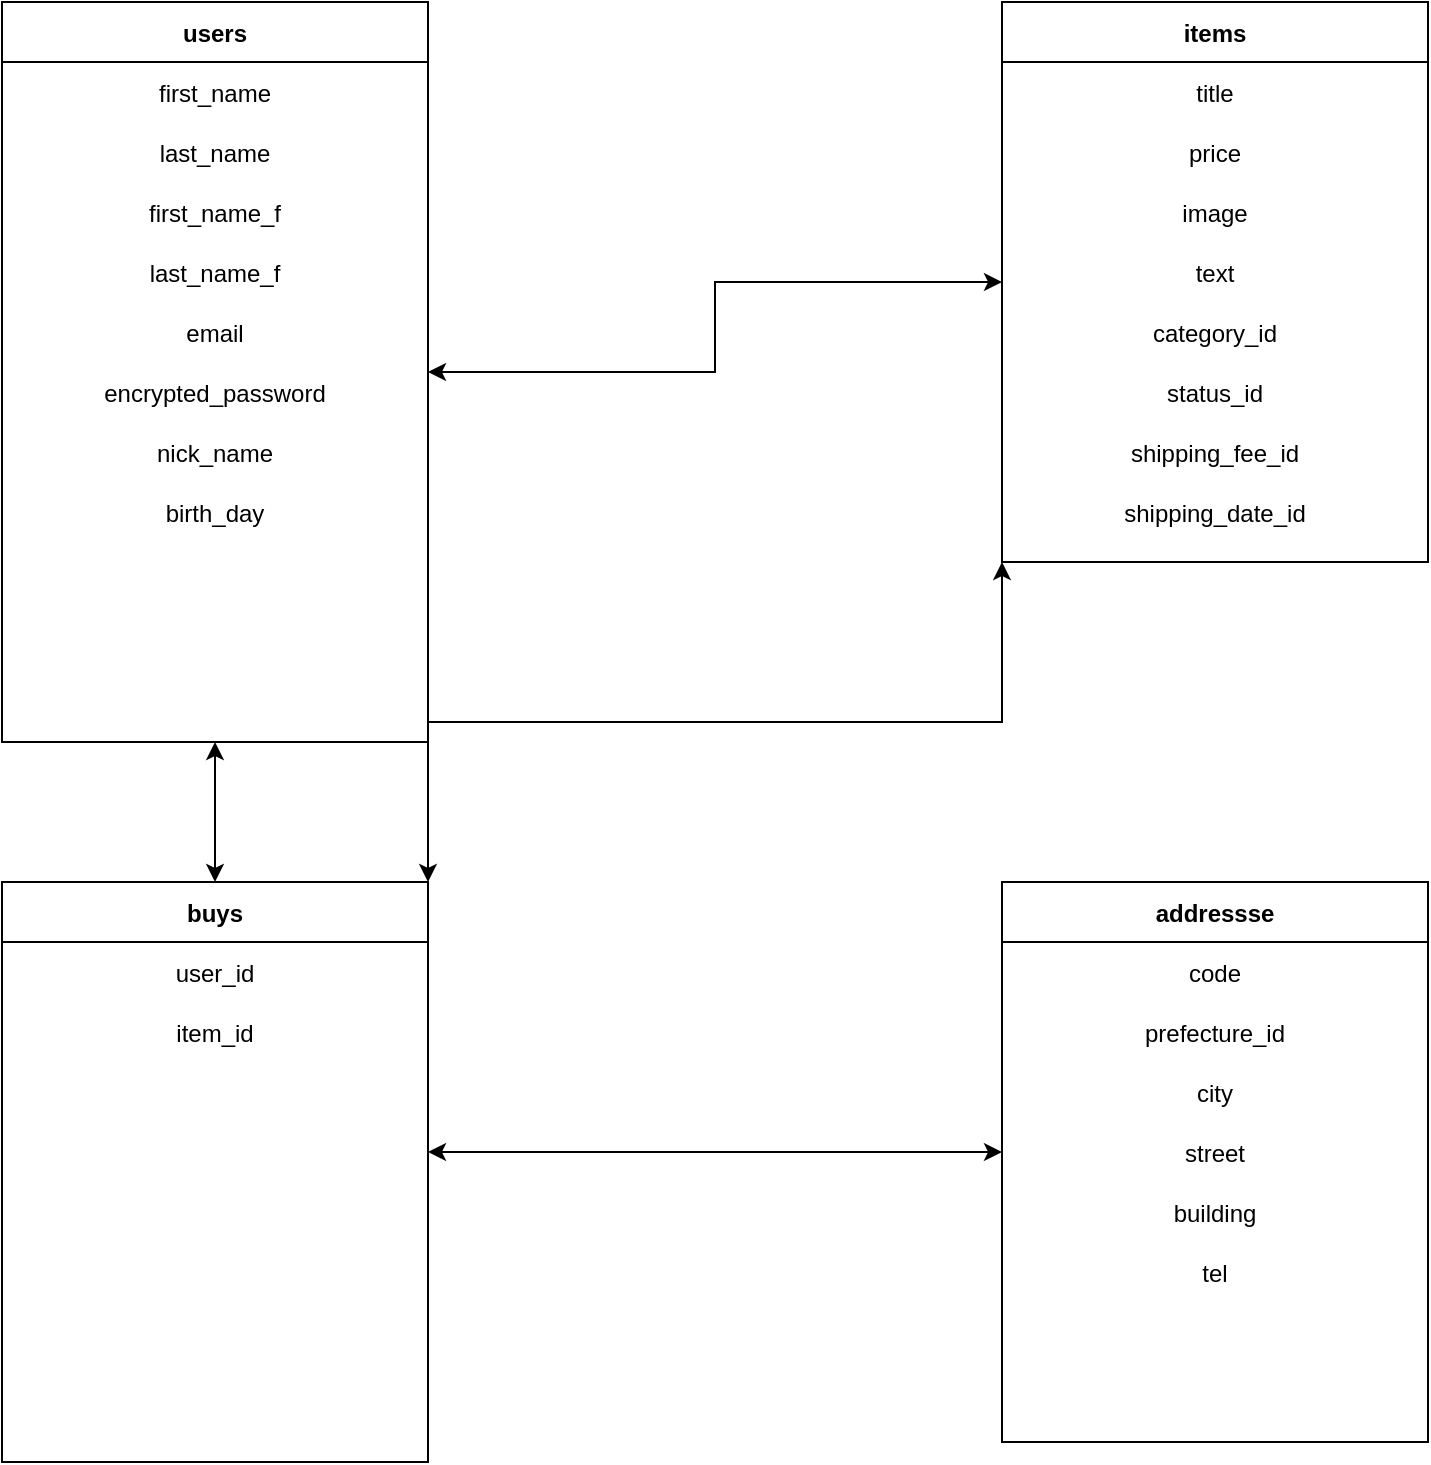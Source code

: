 <mxfile version="13.10.0" type="embed">
    <diagram id="zbvTSzPSESJno6DsbEFA" name="Page-1">
        <mxGraphModel dx="1313" dy="1039" grid="1" gridSize="10" guides="1" tooltips="1" connect="1" arrows="1" fold="1" page="1" pageScale="1" pageWidth="827" pageHeight="1169" math="0" shadow="0">
            <root>
                <mxCell id="0"/>
                <mxCell id="1" parent="0"/>
                <mxCell id="160" value="" style="edgeStyle=orthogonalEdgeStyle;rounded=0;orthogonalLoop=1;jettySize=auto;html=1;startArrow=classic;startFill=1;" edge="1" parent="1" source="102" target="143">
                    <mxGeometry relative="1" as="geometry"/>
                </mxCell>
                <mxCell id="196" value="" style="edgeStyle=orthogonalEdgeStyle;rounded=0;orthogonalLoop=1;jettySize=auto;html=1;startArrow=classic;startFill=1;" edge="1" parent="1" source="102" target="179">
                    <mxGeometry relative="1" as="geometry"/>
                </mxCell>
                <mxCell id="102" value="users" style="shape=table;startSize=30;container=1;collapsible=1;childLayout=tableLayout;fixedRows=1;rowLines=0;fontStyle=1;align=center;resizeLast=1;" vertex="1" parent="1">
                    <mxGeometry x="-760" y="120" width="213" height="370" as="geometry"/>
                </mxCell>
                <mxCell id="200" style="shape=partialRectangle;collapsible=0;dropTarget=0;pointerEvents=0;fillColor=none;top=0;left=0;bottom=0;right=0;points=[[0,0.5],[1,0.5]];portConstraint=eastwest;" vertex="1" parent="102">
                    <mxGeometry y="30" width="213" height="30" as="geometry"/>
                </mxCell>
                <mxCell id="201" value="first_name" style="shape=partialRectangle;connectable=0;fillColor=none;top=0;left=0;bottom=0;right=0;editable=1;overflow=hidden;align=center;" vertex="1" parent="200">
                    <mxGeometry width="213" height="30" as="geometry"/>
                </mxCell>
                <mxCell id="202" style="shape=partialRectangle;collapsible=0;dropTarget=0;pointerEvents=0;fillColor=none;top=0;left=0;bottom=0;right=0;points=[[0,0.5],[1,0.5]];portConstraint=eastwest;" vertex="1" parent="102">
                    <mxGeometry y="60" width="213" height="30" as="geometry"/>
                </mxCell>
                <mxCell id="203" value="last_name" style="shape=partialRectangle;connectable=0;fillColor=none;top=0;left=0;bottom=0;right=0;editable=1;overflow=hidden;align=center;" vertex="1" parent="202">
                    <mxGeometry width="213" height="30" as="geometry"/>
                </mxCell>
                <mxCell id="120" value="" style="shape=partialRectangle;collapsible=0;dropTarget=0;pointerEvents=0;fillColor=none;top=0;left=0;bottom=0;right=0;points=[[0,0.5],[1,0.5]];portConstraint=eastwest;" vertex="1" parent="102">
                    <mxGeometry y="90" width="213" height="30" as="geometry"/>
                </mxCell>
                <mxCell id="121" value="first_name_f" style="shape=partialRectangle;connectable=0;fillColor=none;top=0;left=0;bottom=0;right=0;editable=1;overflow=hidden;align=center;" vertex="1" parent="120">
                    <mxGeometry width="213" height="30" as="geometry"/>
                </mxCell>
                <mxCell id="204" style="shape=partialRectangle;collapsible=0;dropTarget=0;pointerEvents=0;fillColor=none;top=0;left=0;bottom=0;right=0;points=[[0,0.5],[1,0.5]];portConstraint=eastwest;" vertex="1" parent="102">
                    <mxGeometry y="120" width="213" height="30" as="geometry"/>
                </mxCell>
                <mxCell id="205" value="last_name_f" style="shape=partialRectangle;connectable=0;fillColor=none;top=0;left=0;bottom=0;right=0;editable=1;overflow=hidden;align=center;" vertex="1" parent="204">
                    <mxGeometry width="213" height="30" as="geometry"/>
                </mxCell>
                <mxCell id="131" value="" style="shape=partialRectangle;collapsible=0;dropTarget=0;pointerEvents=0;fillColor=none;top=0;left=0;bottom=0;right=0;points=[[0,0.5],[1,0.5]];portConstraint=eastwest;" vertex="1" parent="102">
                    <mxGeometry y="150" width="213" height="30" as="geometry"/>
                </mxCell>
                <mxCell id="132" value="email" style="shape=partialRectangle;connectable=0;fillColor=none;top=0;left=0;bottom=0;right=0;editable=1;overflow=hidden;" vertex="1" parent="131">
                    <mxGeometry width="213" height="30" as="geometry"/>
                </mxCell>
                <mxCell id="139" style="shape=partialRectangle;collapsible=0;dropTarget=0;pointerEvents=0;fillColor=none;top=0;left=0;bottom=0;right=0;points=[[0,0.5],[1,0.5]];portConstraint=eastwest;" vertex="1" parent="102">
                    <mxGeometry y="180" width="213" height="30" as="geometry"/>
                </mxCell>
                <mxCell id="140" value="encrypted_password" style="shape=partialRectangle;connectable=0;fillColor=none;top=0;left=0;bottom=0;right=0;fontStyle=0;overflow=hidden;" vertex="1" parent="139">
                    <mxGeometry width="213" height="30" as="geometry"/>
                </mxCell>
                <mxCell id="137" style="shape=partialRectangle;collapsible=0;dropTarget=0;pointerEvents=0;fillColor=none;top=0;left=0;bottom=0;right=0;points=[[0,0.5],[1,0.5]];portConstraint=eastwest;" vertex="1" parent="102">
                    <mxGeometry y="210" width="213" height="30" as="geometry"/>
                </mxCell>
                <mxCell id="138" value="nick_name" style="shape=partialRectangle;connectable=0;fillColor=none;top=0;left=0;bottom=0;right=0;fontStyle=0;overflow=hidden;" vertex="1" parent="137">
                    <mxGeometry width="213" height="30" as="geometry"/>
                </mxCell>
                <mxCell id="135" style="shape=partialRectangle;collapsible=0;dropTarget=0;pointerEvents=0;fillColor=none;top=0;left=0;bottom=0;right=0;points=[[0,0.5],[1,0.5]];portConstraint=eastwest;" vertex="1" parent="102">
                    <mxGeometry y="240" width="213" height="30" as="geometry"/>
                </mxCell>
                <mxCell id="136" value="birth_day" style="shape=partialRectangle;connectable=0;fillColor=none;top=0;left=0;bottom=0;right=0;fontStyle=0;overflow=hidden;" vertex="1" parent="135">
                    <mxGeometry width="213" height="30" as="geometry"/>
                </mxCell>
                <mxCell id="103" value="" style="shape=partialRectangle;collapsible=0;dropTarget=0;pointerEvents=0;fillColor=none;top=0;left=0;bottom=0;right=0;points=[[0,0.5],[1,0.5]];portConstraint=eastwest;" vertex="1" parent="102">
                    <mxGeometry y="270" width="213" height="30" as="geometry"/>
                </mxCell>
                <mxCell id="104" value="" style="shape=partialRectangle;connectable=0;fillColor=none;top=0;left=0;bottom=0;right=0;fontStyle=0;overflow=hidden;" vertex="1" parent="103">
                    <mxGeometry width="213" height="30" as="geometry"/>
                </mxCell>
                <mxCell id="141" style="shape=partialRectangle;collapsible=0;dropTarget=0;pointerEvents=0;fillColor=none;top=0;left=0;bottom=0;right=0;points=[[0,0.5],[1,0.5]];portConstraint=eastwest;" vertex="1" parent="102">
                    <mxGeometry y="300" width="213" height="30" as="geometry"/>
                </mxCell>
                <mxCell id="142" value="" style="shape=partialRectangle;connectable=0;fillColor=none;top=0;left=0;bottom=0;right=0;fontStyle=0;overflow=hidden;" vertex="1" parent="141">
                    <mxGeometry width="213" height="30" as="geometry"/>
                </mxCell>
                <mxCell id="133" style="shape=partialRectangle;collapsible=0;dropTarget=0;pointerEvents=0;fillColor=none;top=0;left=0;bottom=0;right=0;points=[[0,0.5],[1,0.5]];portConstraint=eastwest;" vertex="1" parent="102">
                    <mxGeometry y="330" width="213" height="30" as="geometry"/>
                </mxCell>
                <mxCell id="134" style="shape=partialRectangle;connectable=0;fillColor=none;top=0;left=0;bottom=0;right=0;fontStyle=1;overflow=hidden;" vertex="1" parent="133">
                    <mxGeometry width="213" height="30" as="geometry"/>
                </mxCell>
                <mxCell id="143" value="items" style="shape=table;startSize=30;container=1;collapsible=1;childLayout=tableLayout;fixedRows=1;rowLines=0;fontStyle=1;align=center;resizeLast=1;" vertex="1" parent="1">
                    <mxGeometry x="-260" y="120" width="213" height="280" as="geometry"/>
                </mxCell>
                <mxCell id="144" value="" style="shape=partialRectangle;collapsible=0;dropTarget=0;pointerEvents=0;fillColor=none;top=0;left=0;bottom=0;right=0;points=[[0,0.5],[1,0.5]];portConstraint=eastwest;" vertex="1" parent="143">
                    <mxGeometry y="30" width="213" height="30" as="geometry"/>
                </mxCell>
                <mxCell id="145" value="title" style="shape=partialRectangle;connectable=0;fillColor=none;top=0;left=0;bottom=0;right=0;editable=1;overflow=hidden;" vertex="1" parent="144">
                    <mxGeometry width="213" height="30" as="geometry"/>
                </mxCell>
                <mxCell id="146" value="" style="shape=partialRectangle;collapsible=0;dropTarget=0;pointerEvents=0;fillColor=none;top=0;left=0;bottom=0;right=0;points=[[0,0.5],[1,0.5]];portConstraint=eastwest;" vertex="1" parent="143">
                    <mxGeometry y="60" width="213" height="30" as="geometry"/>
                </mxCell>
                <mxCell id="147" value="price" style="shape=partialRectangle;connectable=0;fillColor=none;top=0;left=0;bottom=0;right=0;editable=1;overflow=hidden;" vertex="1" parent="146">
                    <mxGeometry width="213" height="30" as="geometry"/>
                </mxCell>
                <mxCell id="148" value="" style="shape=partialRectangle;collapsible=0;dropTarget=0;pointerEvents=0;fillColor=none;top=0;left=0;bottom=0;right=0;points=[[0,0.5],[1,0.5]];portConstraint=eastwest;" vertex="1" parent="143">
                    <mxGeometry y="90" width="213" height="30" as="geometry"/>
                </mxCell>
                <mxCell id="149" value="image" style="shape=partialRectangle;connectable=0;fillColor=none;top=0;left=0;bottom=0;right=0;fontStyle=0;overflow=hidden;" vertex="1" parent="148">
                    <mxGeometry width="213" height="30" as="geometry"/>
                </mxCell>
                <mxCell id="150" style="shape=partialRectangle;collapsible=0;dropTarget=0;pointerEvents=0;fillColor=none;top=0;left=0;bottom=0;right=0;points=[[0,0.5],[1,0.5]];portConstraint=eastwest;" vertex="1" parent="143">
                    <mxGeometry y="120" width="213" height="30" as="geometry"/>
                </mxCell>
                <mxCell id="151" value="text" style="shape=partialRectangle;connectable=0;fillColor=none;top=0;left=0;bottom=0;right=0;fontStyle=0;overflow=hidden;" vertex="1" parent="150">
                    <mxGeometry width="213" height="30" as="geometry"/>
                </mxCell>
                <mxCell id="152" style="shape=partialRectangle;collapsible=0;dropTarget=0;pointerEvents=0;fillColor=none;top=0;left=0;bottom=0;right=0;points=[[0,0.5],[1,0.5]];portConstraint=eastwest;" vertex="1" parent="143">
                    <mxGeometry y="150" width="213" height="30" as="geometry"/>
                </mxCell>
                <mxCell id="153" value="category_id" style="shape=partialRectangle;connectable=0;fillColor=none;top=0;left=0;bottom=0;right=0;fontStyle=0;overflow=hidden;" vertex="1" parent="152">
                    <mxGeometry width="213" height="30" as="geometry"/>
                </mxCell>
                <mxCell id="154" style="shape=partialRectangle;collapsible=0;dropTarget=0;pointerEvents=0;fillColor=none;top=0;left=0;bottom=0;right=0;points=[[0,0.5],[1,0.5]];portConstraint=eastwest;" vertex="1" parent="143">
                    <mxGeometry y="180" width="213" height="30" as="geometry"/>
                </mxCell>
                <mxCell id="155" value="status_id" style="shape=partialRectangle;connectable=0;fillColor=none;top=0;left=0;bottom=0;right=0;fontStyle=0;overflow=hidden;" vertex="1" parent="154">
                    <mxGeometry width="213" height="30" as="geometry"/>
                </mxCell>
                <mxCell id="156" style="shape=partialRectangle;collapsible=0;dropTarget=0;pointerEvents=0;fillColor=none;top=0;left=0;bottom=0;right=0;points=[[0,0.5],[1,0.5]];portConstraint=eastwest;" vertex="1" parent="143">
                    <mxGeometry y="210" width="213" height="30" as="geometry"/>
                </mxCell>
                <mxCell id="157" value="shipping_fee_id" style="shape=partialRectangle;connectable=0;fillColor=none;top=0;left=0;bottom=0;right=0;fontStyle=0;overflow=hidden;" vertex="1" parent="156">
                    <mxGeometry width="213" height="30" as="geometry"/>
                </mxCell>
                <mxCell id="158" style="shape=partialRectangle;collapsible=0;dropTarget=0;pointerEvents=0;fillColor=none;top=0;left=0;bottom=0;right=0;points=[[0,0.5],[1,0.5]];portConstraint=eastwest;" vertex="1" parent="143">
                    <mxGeometry y="240" width="213" height="30" as="geometry"/>
                </mxCell>
                <mxCell id="159" value="shipping_date_id" style="shape=partialRectangle;connectable=0;fillColor=none;top=0;left=0;bottom=0;right=0;fontStyle=0;overflow=hidden;" vertex="1" parent="158">
                    <mxGeometry width="213" height="30" as="geometry"/>
                </mxCell>
                <mxCell id="161" value="addressse" style="shape=table;startSize=30;container=1;collapsible=1;childLayout=tableLayout;fixedRows=1;rowLines=0;fontStyle=1;align=center;resizeLast=1;" vertex="1" parent="1">
                    <mxGeometry x="-260" y="560" width="213" height="280" as="geometry"/>
                </mxCell>
                <mxCell id="162" value="" style="shape=partialRectangle;collapsible=0;dropTarget=0;pointerEvents=0;fillColor=none;top=0;left=0;bottom=0;right=0;points=[[0,0.5],[1,0.5]];portConstraint=eastwest;" vertex="1" parent="161">
                    <mxGeometry y="30" width="213" height="30" as="geometry"/>
                </mxCell>
                <mxCell id="163" value="code" style="shape=partialRectangle;connectable=0;fillColor=none;top=0;left=0;bottom=0;right=0;editable=1;overflow=hidden;" vertex="1" parent="162">
                    <mxGeometry width="213" height="30" as="geometry"/>
                </mxCell>
                <mxCell id="164" value="" style="shape=partialRectangle;collapsible=0;dropTarget=0;pointerEvents=0;fillColor=none;top=0;left=0;bottom=0;right=0;points=[[0,0.5],[1,0.5]];portConstraint=eastwest;" vertex="1" parent="161">
                    <mxGeometry y="60" width="213" height="30" as="geometry"/>
                </mxCell>
                <mxCell id="165" value="prefecture_id" style="shape=partialRectangle;connectable=0;fillColor=none;top=0;left=0;bottom=0;right=0;editable=1;overflow=hidden;" vertex="1" parent="164">
                    <mxGeometry width="213" height="30" as="geometry"/>
                </mxCell>
                <mxCell id="166" value="" style="shape=partialRectangle;collapsible=0;dropTarget=0;pointerEvents=0;fillColor=none;top=0;left=0;bottom=0;right=0;points=[[0,0.5],[1,0.5]];portConstraint=eastwest;" vertex="1" parent="161">
                    <mxGeometry y="90" width="213" height="30" as="geometry"/>
                </mxCell>
                <mxCell id="167" value="city" style="shape=partialRectangle;connectable=0;fillColor=none;top=0;left=0;bottom=0;right=0;fontStyle=0;overflow=hidden;" vertex="1" parent="166">
                    <mxGeometry width="213" height="30" as="geometry"/>
                </mxCell>
                <mxCell id="168" style="shape=partialRectangle;collapsible=0;dropTarget=0;pointerEvents=0;fillColor=none;top=0;left=0;bottom=0;right=0;points=[[0,0.5],[1,0.5]];portConstraint=eastwest;" vertex="1" parent="161">
                    <mxGeometry y="120" width="213" height="30" as="geometry"/>
                </mxCell>
                <mxCell id="169" value="street" style="shape=partialRectangle;connectable=0;fillColor=none;top=0;left=0;bottom=0;right=0;fontStyle=0;overflow=hidden;" vertex="1" parent="168">
                    <mxGeometry width="213" height="30" as="geometry"/>
                </mxCell>
                <mxCell id="170" style="shape=partialRectangle;collapsible=0;dropTarget=0;pointerEvents=0;fillColor=none;top=0;left=0;bottom=0;right=0;points=[[0,0.5],[1,0.5]];portConstraint=eastwest;" vertex="1" parent="161">
                    <mxGeometry y="150" width="213" height="30" as="geometry"/>
                </mxCell>
                <mxCell id="171" value="building" style="shape=partialRectangle;connectable=0;fillColor=none;top=0;left=0;bottom=0;right=0;fontStyle=0;overflow=hidden;" vertex="1" parent="170">
                    <mxGeometry width="213" height="30" as="geometry"/>
                </mxCell>
                <mxCell id="172" style="shape=partialRectangle;collapsible=0;dropTarget=0;pointerEvents=0;fillColor=none;top=0;left=0;bottom=0;right=0;points=[[0,0.5],[1,0.5]];portConstraint=eastwest;" vertex="1" parent="161">
                    <mxGeometry y="180" width="213" height="30" as="geometry"/>
                </mxCell>
                <mxCell id="173" value="tel" style="shape=partialRectangle;connectable=0;fillColor=none;top=0;left=0;bottom=0;right=0;fontStyle=0;overflow=hidden;" vertex="1" parent="172">
                    <mxGeometry width="213" height="30" as="geometry"/>
                </mxCell>
                <mxCell id="174" style="shape=partialRectangle;collapsible=0;dropTarget=0;pointerEvents=0;fillColor=none;top=0;left=0;bottom=0;right=0;points=[[0,0.5],[1,0.5]];portConstraint=eastwest;" vertex="1" parent="161">
                    <mxGeometry y="210" width="213" height="30" as="geometry"/>
                </mxCell>
                <mxCell id="175" style="shape=partialRectangle;connectable=0;fillColor=none;top=0;left=0;bottom=0;right=0;fontStyle=1;overflow=hidden;" vertex="1" parent="174">
                    <mxGeometry width="213" height="30" as="geometry"/>
                </mxCell>
                <mxCell id="176" style="shape=partialRectangle;collapsible=0;dropTarget=0;pointerEvents=0;fillColor=none;top=0;left=0;bottom=0;right=0;points=[[0,0.5],[1,0.5]];portConstraint=eastwest;" vertex="1" parent="161">
                    <mxGeometry y="240" width="213" height="30" as="geometry"/>
                </mxCell>
                <mxCell id="177" style="shape=partialRectangle;connectable=0;fillColor=none;top=0;left=0;bottom=0;right=0;fontStyle=1;overflow=hidden;" vertex="1" parent="176">
                    <mxGeometry width="213" height="30" as="geometry"/>
                </mxCell>
                <mxCell id="197" style="edgeStyle=orthogonalEdgeStyle;rounded=0;orthogonalLoop=1;jettySize=auto;html=1;exitX=1;exitY=0;exitDx=0;exitDy=0;entryX=0;entryY=1;entryDx=0;entryDy=0;startArrow=classic;startFill=1;" edge="1" parent="1" source="179" target="143">
                    <mxGeometry relative="1" as="geometry"/>
                </mxCell>
                <mxCell id="179" value="buys" style="shape=table;startSize=30;container=1;collapsible=1;childLayout=tableLayout;fixedRows=1;rowLines=0;fontStyle=1;align=center;resizeLast=1;" vertex="1" parent="1">
                    <mxGeometry x="-760" y="560" width="213" height="290" as="geometry"/>
                </mxCell>
                <mxCell id="180" value="" style="shape=partialRectangle;collapsible=0;dropTarget=0;pointerEvents=0;fillColor=none;top=0;left=0;bottom=0;right=0;points=[[0,0.5],[1,0.5]];portConstraint=eastwest;" vertex="1" parent="179">
                    <mxGeometry y="30" width="213" height="30" as="geometry"/>
                </mxCell>
                <mxCell id="181" value="user_id" style="shape=partialRectangle;connectable=0;fillColor=none;top=0;left=0;bottom=0;right=0;editable=1;overflow=hidden;" vertex="1" parent="180">
                    <mxGeometry width="213" height="30" as="geometry"/>
                </mxCell>
                <mxCell id="182" value="" style="shape=partialRectangle;collapsible=0;dropTarget=0;pointerEvents=0;fillColor=none;top=0;left=0;bottom=0;right=0;points=[[0,0.5],[1,0.5]];portConstraint=eastwest;" vertex="1" parent="179">
                    <mxGeometry y="60" width="213" height="30" as="geometry"/>
                </mxCell>
                <mxCell id="183" value="item_id" style="shape=partialRectangle;connectable=0;fillColor=none;top=0;left=0;bottom=0;right=0;editable=1;overflow=hidden;" vertex="1" parent="182">
                    <mxGeometry width="213" height="30" as="geometry"/>
                </mxCell>
                <mxCell id="184" value="" style="shape=partialRectangle;collapsible=0;dropTarget=0;pointerEvents=0;fillColor=none;top=0;left=0;bottom=0;right=0;points=[[0,0.5],[1,0.5]];portConstraint=eastwest;fontStyle=0" vertex="1" parent="179">
                    <mxGeometry y="90" width="213" height="30" as="geometry"/>
                </mxCell>
                <mxCell id="185" value="" style="shape=partialRectangle;connectable=0;fillColor=none;top=0;left=0;bottom=0;right=0;fontStyle=0;overflow=hidden;" vertex="1" parent="184">
                    <mxGeometry width="213" height="30" as="geometry"/>
                </mxCell>
                <mxCell id="186" style="shape=partialRectangle;collapsible=0;dropTarget=0;pointerEvents=0;fillColor=none;top=0;left=0;bottom=0;right=0;points=[[0,0.5],[1,0.5]];portConstraint=eastwest;" vertex="1" parent="179">
                    <mxGeometry y="120" width="213" height="30" as="geometry"/>
                </mxCell>
                <mxCell id="187" value="" style="shape=partialRectangle;connectable=0;fillColor=none;top=0;left=0;bottom=0;right=0;fontStyle=0;overflow=hidden;" vertex="1" parent="186">
                    <mxGeometry width="213" height="30" as="geometry"/>
                </mxCell>
                <mxCell id="188" style="shape=partialRectangle;collapsible=0;dropTarget=0;pointerEvents=0;fillColor=none;top=0;left=0;bottom=0;right=0;points=[[0,0.5],[1,0.5]];portConstraint=eastwest;" vertex="1" parent="179">
                    <mxGeometry y="150" width="213" height="40" as="geometry"/>
                </mxCell>
                <mxCell id="189" value="" style="shape=partialRectangle;connectable=0;fillColor=none;top=0;left=0;bottom=0;right=0;fontStyle=0;overflow=hidden;" vertex="1" parent="188">
                    <mxGeometry width="213" height="40" as="geometry"/>
                </mxCell>
                <mxCell id="190" style="shape=partialRectangle;collapsible=0;dropTarget=0;pointerEvents=0;fillColor=none;top=0;left=0;bottom=0;right=0;points=[[0,0.5],[1,0.5]];portConstraint=eastwest;" vertex="1" parent="179">
                    <mxGeometry y="190" width="213" height="30" as="geometry"/>
                </mxCell>
                <mxCell id="191" style="shape=partialRectangle;connectable=0;fillColor=none;top=0;left=0;bottom=0;right=0;fontStyle=1;overflow=hidden;" vertex="1" parent="190">
                    <mxGeometry width="213" height="30" as="geometry"/>
                </mxCell>
                <mxCell id="192" style="shape=partialRectangle;collapsible=0;dropTarget=0;pointerEvents=0;fillColor=none;top=0;left=0;bottom=0;right=0;points=[[0,0.5],[1,0.5]];portConstraint=eastwest;" vertex="1" parent="179">
                    <mxGeometry y="220" width="213" height="30" as="geometry"/>
                </mxCell>
                <mxCell id="193" style="shape=partialRectangle;connectable=0;fillColor=none;top=0;left=0;bottom=0;right=0;fontStyle=1;overflow=hidden;" vertex="1" parent="192">
                    <mxGeometry width="213" height="30" as="geometry"/>
                </mxCell>
                <mxCell id="194" style="shape=partialRectangle;collapsible=0;dropTarget=0;pointerEvents=0;fillColor=none;top=0;left=0;bottom=0;right=0;points=[[0,0.5],[1,0.5]];portConstraint=eastwest;" vertex="1" parent="179">
                    <mxGeometry y="250" width="213" height="30" as="geometry"/>
                </mxCell>
                <mxCell id="195" style="shape=partialRectangle;connectable=0;fillColor=none;top=0;left=0;bottom=0;right=0;fontStyle=1;overflow=hidden;" vertex="1" parent="194">
                    <mxGeometry width="213" height="30" as="geometry"/>
                </mxCell>
                <mxCell id="199" style="edgeStyle=orthogonalEdgeStyle;rounded=0;orthogonalLoop=1;jettySize=auto;html=1;entryX=0;entryY=0.5;entryDx=0;entryDy=0;startArrow=classic;startFill=1;" edge="1" parent="1" source="186" target="168">
                    <mxGeometry relative="1" as="geometry"/>
                </mxCell>
            </root>
        </mxGraphModel>
    </diagram>
</mxfile>
